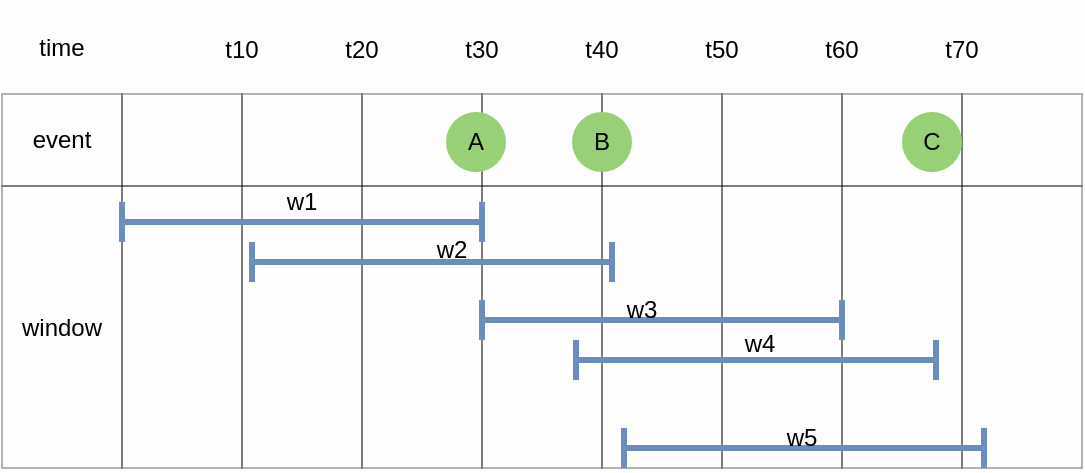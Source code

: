 <mxfile version="24.2.1" type="github">
  <diagram name="페이지-1" id="zxHo8dAMRIaKnlPVU3Zw">
    <mxGraphModel dx="1528" dy="977" grid="1" gridSize="10" guides="1" tooltips="1" connect="1" arrows="1" fold="1" page="1" pageScale="1" pageWidth="1169" pageHeight="827" math="0" shadow="0">
      <root>
        <mxCell id="0" />
        <mxCell id="1" parent="0" />
        <mxCell id="qYvuUMzlHFwhiG2a9g9f-66" value="" style="childLayout=tableLayout;recursiveResize=0;shadow=0;fillColor=#f5f5f5;strokeColor=none;opacity=10;fontColor=#333333;" parent="1" vertex="1">
          <mxGeometry x="190" y="360" width="540" height="234" as="geometry" />
        </mxCell>
        <mxCell id="qYvuUMzlHFwhiG2a9g9f-67" value="" style="shape=tableRow;horizontal=0;startSize=0;swimlaneHead=0;swimlaneBody=0;top=0;left=0;bottom=0;right=0;dropTarget=0;collapsible=0;recursiveResize=0;expand=0;fontStyle=0;fillColor=none;strokeColor=inherit;opacity=0;" parent="qYvuUMzlHFwhiG2a9g9f-66" vertex="1">
          <mxGeometry width="540" height="47" as="geometry" />
        </mxCell>
        <mxCell id="qYvuUMzlHFwhiG2a9g9f-68" value="time" style="connectable=0;recursiveResize=0;strokeColor=inherit;fillColor=none;align=center;whiteSpace=wrap;html=1;opacity=30;" parent="qYvuUMzlHFwhiG2a9g9f-67" vertex="1">
          <mxGeometry width="60" height="47" as="geometry">
            <mxRectangle width="60" height="47" as="alternateBounds" />
          </mxGeometry>
        </mxCell>
        <mxCell id="qYvuUMzlHFwhiG2a9g9f-69" value="" style="connectable=0;recursiveResize=0;strokeColor=inherit;fillColor=none;align=center;whiteSpace=wrap;html=1;opacity=30;" parent="qYvuUMzlHFwhiG2a9g9f-67" vertex="1">
          <mxGeometry x="60" width="60" height="47" as="geometry">
            <mxRectangle width="60" height="47" as="alternateBounds" />
          </mxGeometry>
        </mxCell>
        <mxCell id="qYvuUMzlHFwhiG2a9g9f-70" value="" style="connectable=0;recursiveResize=0;strokeColor=inherit;fillColor=none;align=center;whiteSpace=wrap;html=1;opacity=30;" parent="qYvuUMzlHFwhiG2a9g9f-67" vertex="1">
          <mxGeometry x="120" width="60" height="47" as="geometry">
            <mxRectangle width="60" height="47" as="alternateBounds" />
          </mxGeometry>
        </mxCell>
        <mxCell id="qYvuUMzlHFwhiG2a9g9f-79" style="connectable=0;recursiveResize=0;strokeColor=inherit;fillColor=none;align=center;whiteSpace=wrap;html=1;opacity=30;" parent="qYvuUMzlHFwhiG2a9g9f-67" vertex="1">
          <mxGeometry x="180" width="60" height="47" as="geometry">
            <mxRectangle width="60" height="47" as="alternateBounds" />
          </mxGeometry>
        </mxCell>
        <mxCell id="qYvuUMzlHFwhiG2a9g9f-82" style="connectable=0;recursiveResize=0;strokeColor=inherit;fillColor=none;align=center;whiteSpace=wrap;html=1;opacity=30;" parent="qYvuUMzlHFwhiG2a9g9f-67" vertex="1">
          <mxGeometry x="240" width="60" height="47" as="geometry">
            <mxRectangle width="60" height="47" as="alternateBounds" />
          </mxGeometry>
        </mxCell>
        <mxCell id="qYvuUMzlHFwhiG2a9g9f-85" style="connectable=0;recursiveResize=0;strokeColor=inherit;fillColor=none;align=center;whiteSpace=wrap;html=1;opacity=30;" parent="qYvuUMzlHFwhiG2a9g9f-67" vertex="1">
          <mxGeometry x="300" width="60" height="47" as="geometry">
            <mxRectangle width="60" height="47" as="alternateBounds" />
          </mxGeometry>
        </mxCell>
        <mxCell id="qYvuUMzlHFwhiG2a9g9f-88" style="connectable=0;recursiveResize=0;strokeColor=inherit;fillColor=none;align=center;whiteSpace=wrap;html=1;opacity=30;" parent="qYvuUMzlHFwhiG2a9g9f-67" vertex="1">
          <mxGeometry x="360" width="60" height="47" as="geometry">
            <mxRectangle width="60" height="47" as="alternateBounds" />
          </mxGeometry>
        </mxCell>
        <mxCell id="qYvuUMzlHFwhiG2a9g9f-91" style="connectable=0;recursiveResize=0;strokeColor=inherit;fillColor=none;align=center;whiteSpace=wrap;html=1;opacity=30;" parent="qYvuUMzlHFwhiG2a9g9f-67" vertex="1">
          <mxGeometry x="420" width="60" height="47" as="geometry">
            <mxRectangle width="60" height="47" as="alternateBounds" />
          </mxGeometry>
        </mxCell>
        <mxCell id="qYvuUMzlHFwhiG2a9g9f-134" style="connectable=0;recursiveResize=0;strokeColor=inherit;fillColor=none;align=center;whiteSpace=wrap;html=1;opacity=30;" parent="qYvuUMzlHFwhiG2a9g9f-67" vertex="1">
          <mxGeometry x="480" width="60" height="47" as="geometry">
            <mxRectangle width="60" height="47" as="alternateBounds" />
          </mxGeometry>
        </mxCell>
        <mxCell id="qYvuUMzlHFwhiG2a9g9f-71" style="shape=tableRow;horizontal=0;startSize=0;swimlaneHead=0;swimlaneBody=0;top=0;left=0;bottom=0;right=0;dropTarget=0;collapsible=0;recursiveResize=0;expand=0;fontStyle=0;fillColor=none;strokeColor=default;opacity=30;" parent="qYvuUMzlHFwhiG2a9g9f-66" vertex="1">
          <mxGeometry y="47" width="540" height="46" as="geometry" />
        </mxCell>
        <mxCell id="qYvuUMzlHFwhiG2a9g9f-72" value="event" style="connectable=0;recursiveResize=0;strokeColor=inherit;fillColor=none;align=center;whiteSpace=wrap;html=1;opacity=30;" parent="qYvuUMzlHFwhiG2a9g9f-71" vertex="1">
          <mxGeometry width="60" height="46" as="geometry">
            <mxRectangle width="60" height="46" as="alternateBounds" />
          </mxGeometry>
        </mxCell>
        <mxCell id="qYvuUMzlHFwhiG2a9g9f-73" value="" style="connectable=0;recursiveResize=0;strokeColor=default;fillColor=none;align=center;whiteSpace=wrap;html=1;opacity=30;" parent="qYvuUMzlHFwhiG2a9g9f-71" vertex="1">
          <mxGeometry x="60" width="60" height="46" as="geometry">
            <mxRectangle width="60" height="46" as="alternateBounds" />
          </mxGeometry>
        </mxCell>
        <mxCell id="qYvuUMzlHFwhiG2a9g9f-74" value="" style="connectable=0;recursiveResize=0;strokeColor=default;fillColor=none;align=center;whiteSpace=wrap;html=1;opacity=30;" parent="qYvuUMzlHFwhiG2a9g9f-71" vertex="1">
          <mxGeometry x="120" width="60" height="46" as="geometry">
            <mxRectangle width="60" height="46" as="alternateBounds" />
          </mxGeometry>
        </mxCell>
        <mxCell id="qYvuUMzlHFwhiG2a9g9f-80" style="connectable=0;recursiveResize=0;strokeColor=default;fillColor=none;align=center;whiteSpace=wrap;html=1;opacity=30;" parent="qYvuUMzlHFwhiG2a9g9f-71" vertex="1">
          <mxGeometry x="180" width="60" height="46" as="geometry">
            <mxRectangle width="60" height="46" as="alternateBounds" />
          </mxGeometry>
        </mxCell>
        <mxCell id="qYvuUMzlHFwhiG2a9g9f-83" style="connectable=0;recursiveResize=0;strokeColor=default;fillColor=none;align=center;whiteSpace=wrap;html=1;opacity=30;" parent="qYvuUMzlHFwhiG2a9g9f-71" vertex="1">
          <mxGeometry x="240" width="60" height="46" as="geometry">
            <mxRectangle width="60" height="46" as="alternateBounds" />
          </mxGeometry>
        </mxCell>
        <mxCell id="qYvuUMzlHFwhiG2a9g9f-86" style="connectable=0;recursiveResize=0;strokeColor=default;fillColor=none;align=center;whiteSpace=wrap;html=1;opacity=30;" parent="qYvuUMzlHFwhiG2a9g9f-71" vertex="1">
          <mxGeometry x="300" width="60" height="46" as="geometry">
            <mxRectangle width="60" height="46" as="alternateBounds" />
          </mxGeometry>
        </mxCell>
        <mxCell id="qYvuUMzlHFwhiG2a9g9f-89" style="connectable=0;recursiveResize=0;strokeColor=default;fillColor=none;align=center;whiteSpace=wrap;html=1;opacity=30;" parent="qYvuUMzlHFwhiG2a9g9f-71" vertex="1">
          <mxGeometry x="360" width="60" height="46" as="geometry">
            <mxRectangle width="60" height="46" as="alternateBounds" />
          </mxGeometry>
        </mxCell>
        <mxCell id="qYvuUMzlHFwhiG2a9g9f-92" style="connectable=0;recursiveResize=0;strokeColor=default;fillColor=none;align=center;whiteSpace=wrap;html=1;opacity=30;" parent="qYvuUMzlHFwhiG2a9g9f-71" vertex="1">
          <mxGeometry x="420" width="60" height="46" as="geometry">
            <mxRectangle width="60" height="46" as="alternateBounds" />
          </mxGeometry>
        </mxCell>
        <mxCell id="qYvuUMzlHFwhiG2a9g9f-135" style="connectable=0;recursiveResize=0;strokeColor=default;fillColor=none;align=center;whiteSpace=wrap;html=1;opacity=30;" parent="qYvuUMzlHFwhiG2a9g9f-71" vertex="1">
          <mxGeometry x="480" width="60" height="46" as="geometry">
            <mxRectangle width="60" height="46" as="alternateBounds" />
          </mxGeometry>
        </mxCell>
        <mxCell id="qYvuUMzlHFwhiG2a9g9f-75" style="shape=tableRow;horizontal=0;startSize=0;swimlaneHead=0;swimlaneBody=0;top=0;left=0;bottom=0;right=0;dropTarget=0;collapsible=0;recursiveResize=0;expand=0;fontStyle=0;fillColor=none;strokeColor=default;opacity=30;" parent="qYvuUMzlHFwhiG2a9g9f-66" vertex="1">
          <mxGeometry y="93" width="540" height="47" as="geometry" />
        </mxCell>
        <mxCell id="qYvuUMzlHFwhiG2a9g9f-76" value="window" style="connectable=0;recursiveResize=0;strokeColor=inherit;fillColor=none;align=center;whiteSpace=wrap;html=1;opacity=30;rowspan=3;colspan=1;" parent="qYvuUMzlHFwhiG2a9g9f-75" vertex="1">
          <mxGeometry width="60" height="141" as="geometry">
            <mxRectangle width="60" height="47" as="alternateBounds" />
          </mxGeometry>
        </mxCell>
        <mxCell id="qYvuUMzlHFwhiG2a9g9f-77" value="" style="connectable=0;recursiveResize=0;strokeColor=default;fillColor=none;align=center;whiteSpace=wrap;html=1;opacity=30;rowspan=3;colspan=1;" parent="qYvuUMzlHFwhiG2a9g9f-75" vertex="1">
          <mxGeometry x="60" width="60" height="141" as="geometry">
            <mxRectangle width="60" height="47" as="alternateBounds" />
          </mxGeometry>
        </mxCell>
        <mxCell id="qYvuUMzlHFwhiG2a9g9f-78" value="" style="connectable=0;recursiveResize=0;strokeColor=default;fillColor=none;align=center;whiteSpace=wrap;html=1;opacity=30;rowspan=3;colspan=1;" parent="qYvuUMzlHFwhiG2a9g9f-75" vertex="1">
          <mxGeometry x="120" width="60" height="141" as="geometry">
            <mxRectangle width="60" height="47" as="alternateBounds" />
          </mxGeometry>
        </mxCell>
        <mxCell id="qYvuUMzlHFwhiG2a9g9f-81" style="connectable=0;recursiveResize=0;strokeColor=default;fillColor=none;align=center;whiteSpace=wrap;html=1;opacity=30;rowspan=3;colspan=1;" parent="qYvuUMzlHFwhiG2a9g9f-75" vertex="1">
          <mxGeometry x="180" width="60" height="141" as="geometry">
            <mxRectangle width="60" height="47" as="alternateBounds" />
          </mxGeometry>
        </mxCell>
        <mxCell id="qYvuUMzlHFwhiG2a9g9f-84" style="connectable=0;recursiveResize=0;strokeColor=default;fillColor=none;align=center;whiteSpace=wrap;html=1;opacity=30;rowspan=3;colspan=1;" parent="qYvuUMzlHFwhiG2a9g9f-75" vertex="1">
          <mxGeometry x="240" width="60" height="141" as="geometry">
            <mxRectangle width="60" height="47" as="alternateBounds" />
          </mxGeometry>
        </mxCell>
        <mxCell id="qYvuUMzlHFwhiG2a9g9f-87" style="connectable=0;recursiveResize=0;strokeColor=default;fillColor=none;align=center;whiteSpace=wrap;html=1;opacity=30;rowspan=3;colspan=1;" parent="qYvuUMzlHFwhiG2a9g9f-75" vertex="1">
          <mxGeometry x="300" width="60" height="141" as="geometry">
            <mxRectangle width="60" height="47" as="alternateBounds" />
          </mxGeometry>
        </mxCell>
        <mxCell id="qYvuUMzlHFwhiG2a9g9f-90" style="connectable=0;recursiveResize=0;strokeColor=default;fillColor=none;align=center;whiteSpace=wrap;html=1;opacity=30;rowspan=3;colspan=1;" parent="qYvuUMzlHFwhiG2a9g9f-75" vertex="1">
          <mxGeometry x="360" width="60" height="141" as="geometry">
            <mxRectangle width="60" height="47" as="alternateBounds" />
          </mxGeometry>
        </mxCell>
        <mxCell id="qYvuUMzlHFwhiG2a9g9f-93" style="connectable=0;recursiveResize=0;strokeColor=default;fillColor=none;align=center;whiteSpace=wrap;html=1;opacity=30;rowspan=3;colspan=1;" parent="qYvuUMzlHFwhiG2a9g9f-75" vertex="1">
          <mxGeometry x="420" width="60" height="141" as="geometry">
            <mxRectangle width="60" height="47" as="alternateBounds" />
          </mxGeometry>
        </mxCell>
        <mxCell id="qYvuUMzlHFwhiG2a9g9f-136" style="connectable=0;recursiveResize=0;strokeColor=default;fillColor=none;align=center;whiteSpace=wrap;html=1;opacity=30;rowspan=3;colspan=1;" parent="qYvuUMzlHFwhiG2a9g9f-75" vertex="1">
          <mxGeometry x="480" width="60" height="141" as="geometry">
            <mxRectangle width="60" height="47" as="alternateBounds" />
          </mxGeometry>
        </mxCell>
        <mxCell id="qYvuUMzlHFwhiG2a9g9f-111" style="shape=tableRow;horizontal=0;startSize=0;swimlaneHead=0;swimlaneBody=0;top=0;left=0;bottom=0;right=0;dropTarget=0;collapsible=0;recursiveResize=0;expand=0;fontStyle=0;fillColor=none;strokeColor=default;opacity=30;" parent="qYvuUMzlHFwhiG2a9g9f-66" vertex="1">
          <mxGeometry y="140" width="540" height="47" as="geometry" />
        </mxCell>
        <mxCell id="qYvuUMzlHFwhiG2a9g9f-112" style="connectable=0;recursiveResize=0;strokeColor=inherit;fillColor=none;align=center;whiteSpace=wrap;html=1;opacity=30;" parent="qYvuUMzlHFwhiG2a9g9f-111" vertex="1" visible="0">
          <mxGeometry width="60" height="47" as="geometry">
            <mxRectangle width="60" height="47" as="alternateBounds" />
          </mxGeometry>
        </mxCell>
        <mxCell id="qYvuUMzlHFwhiG2a9g9f-113" style="connectable=0;recursiveResize=0;strokeColor=default;fillColor=none;align=center;whiteSpace=wrap;html=1;opacity=30;" parent="qYvuUMzlHFwhiG2a9g9f-111" vertex="1" visible="0">
          <mxGeometry x="60" width="60" height="47" as="geometry">
            <mxRectangle width="60" height="47" as="alternateBounds" />
          </mxGeometry>
        </mxCell>
        <mxCell id="qYvuUMzlHFwhiG2a9g9f-114" style="connectable=0;recursiveResize=0;strokeColor=default;fillColor=none;align=center;whiteSpace=wrap;html=1;opacity=30;" parent="qYvuUMzlHFwhiG2a9g9f-111" vertex="1" visible="0">
          <mxGeometry x="120" width="60" height="47" as="geometry">
            <mxRectangle width="60" height="47" as="alternateBounds" />
          </mxGeometry>
        </mxCell>
        <mxCell id="qYvuUMzlHFwhiG2a9g9f-115" style="connectable=0;recursiveResize=0;strokeColor=default;fillColor=none;align=center;whiteSpace=wrap;html=1;opacity=30;" parent="qYvuUMzlHFwhiG2a9g9f-111" vertex="1" visible="0">
          <mxGeometry x="180" width="60" height="47" as="geometry">
            <mxRectangle width="60" height="47" as="alternateBounds" />
          </mxGeometry>
        </mxCell>
        <mxCell id="qYvuUMzlHFwhiG2a9g9f-116" style="connectable=0;recursiveResize=0;strokeColor=default;fillColor=none;align=center;whiteSpace=wrap;html=1;opacity=30;" parent="qYvuUMzlHFwhiG2a9g9f-111" vertex="1" visible="0">
          <mxGeometry x="240" width="60" height="47" as="geometry">
            <mxRectangle width="60" height="47" as="alternateBounds" />
          </mxGeometry>
        </mxCell>
        <mxCell id="qYvuUMzlHFwhiG2a9g9f-117" style="connectable=0;recursiveResize=0;strokeColor=default;fillColor=none;align=center;whiteSpace=wrap;html=1;opacity=30;" parent="qYvuUMzlHFwhiG2a9g9f-111" vertex="1" visible="0">
          <mxGeometry x="300" width="60" height="47" as="geometry">
            <mxRectangle width="60" height="47" as="alternateBounds" />
          </mxGeometry>
        </mxCell>
        <mxCell id="qYvuUMzlHFwhiG2a9g9f-118" style="connectable=0;recursiveResize=0;strokeColor=default;fillColor=none;align=center;whiteSpace=wrap;html=1;opacity=30;" parent="qYvuUMzlHFwhiG2a9g9f-111" vertex="1" visible="0">
          <mxGeometry x="360" width="60" height="47" as="geometry">
            <mxRectangle width="60" height="47" as="alternateBounds" />
          </mxGeometry>
        </mxCell>
        <mxCell id="qYvuUMzlHFwhiG2a9g9f-119" style="connectable=0;recursiveResize=0;strokeColor=default;fillColor=none;align=center;whiteSpace=wrap;html=1;opacity=30;" parent="qYvuUMzlHFwhiG2a9g9f-111" vertex="1" visible="0">
          <mxGeometry x="420" width="60" height="47" as="geometry">
            <mxRectangle width="60" height="47" as="alternateBounds" />
          </mxGeometry>
        </mxCell>
        <mxCell id="qYvuUMzlHFwhiG2a9g9f-137" style="connectable=0;recursiveResize=0;strokeColor=default;fillColor=none;align=center;whiteSpace=wrap;html=1;opacity=30;" parent="qYvuUMzlHFwhiG2a9g9f-111" vertex="1" visible="0">
          <mxGeometry x="480" width="60" height="47" as="geometry">
            <mxRectangle width="60" height="47" as="alternateBounds" />
          </mxGeometry>
        </mxCell>
        <mxCell id="qYvuUMzlHFwhiG2a9g9f-124" style="shape=tableRow;horizontal=0;startSize=0;swimlaneHead=0;swimlaneBody=0;top=0;left=0;bottom=0;right=0;dropTarget=0;collapsible=0;recursiveResize=0;expand=0;fontStyle=0;fillColor=none;strokeColor=default;opacity=30;" parent="qYvuUMzlHFwhiG2a9g9f-66" vertex="1">
          <mxGeometry y="187" width="540" height="47" as="geometry" />
        </mxCell>
        <mxCell id="qYvuUMzlHFwhiG2a9g9f-125" style="connectable=0;recursiveResize=0;strokeColor=inherit;fillColor=none;align=center;whiteSpace=wrap;html=1;opacity=30;" parent="qYvuUMzlHFwhiG2a9g9f-124" vertex="1" visible="0">
          <mxGeometry width="60" height="47" as="geometry">
            <mxRectangle width="60" height="47" as="alternateBounds" />
          </mxGeometry>
        </mxCell>
        <mxCell id="qYvuUMzlHFwhiG2a9g9f-126" style="connectable=0;recursiveResize=0;strokeColor=default;fillColor=none;align=center;whiteSpace=wrap;html=1;opacity=30;" parent="qYvuUMzlHFwhiG2a9g9f-124" vertex="1" visible="0">
          <mxGeometry x="60" width="60" height="47" as="geometry">
            <mxRectangle width="60" height="47" as="alternateBounds" />
          </mxGeometry>
        </mxCell>
        <mxCell id="qYvuUMzlHFwhiG2a9g9f-127" style="connectable=0;recursiveResize=0;strokeColor=default;fillColor=none;align=center;whiteSpace=wrap;html=1;opacity=30;" parent="qYvuUMzlHFwhiG2a9g9f-124" vertex="1" visible="0">
          <mxGeometry x="120" width="60" height="47" as="geometry">
            <mxRectangle width="60" height="47" as="alternateBounds" />
          </mxGeometry>
        </mxCell>
        <mxCell id="qYvuUMzlHFwhiG2a9g9f-128" style="connectable=0;recursiveResize=0;strokeColor=default;fillColor=none;align=center;whiteSpace=wrap;html=1;opacity=30;" parent="qYvuUMzlHFwhiG2a9g9f-124" vertex="1" visible="0">
          <mxGeometry x="180" width="60" height="47" as="geometry">
            <mxRectangle width="60" height="47" as="alternateBounds" />
          </mxGeometry>
        </mxCell>
        <mxCell id="qYvuUMzlHFwhiG2a9g9f-129" style="connectable=0;recursiveResize=0;strokeColor=default;fillColor=none;align=center;whiteSpace=wrap;html=1;opacity=30;" parent="qYvuUMzlHFwhiG2a9g9f-124" vertex="1" visible="0">
          <mxGeometry x="240" width="60" height="47" as="geometry">
            <mxRectangle width="60" height="47" as="alternateBounds" />
          </mxGeometry>
        </mxCell>
        <mxCell id="qYvuUMzlHFwhiG2a9g9f-130" style="connectable=0;recursiveResize=0;strokeColor=default;fillColor=none;align=center;whiteSpace=wrap;html=1;opacity=30;" parent="qYvuUMzlHFwhiG2a9g9f-124" vertex="1" visible="0">
          <mxGeometry x="300" width="60" height="47" as="geometry">
            <mxRectangle width="60" height="47" as="alternateBounds" />
          </mxGeometry>
        </mxCell>
        <mxCell id="qYvuUMzlHFwhiG2a9g9f-131" style="connectable=0;recursiveResize=0;strokeColor=default;fillColor=none;align=center;whiteSpace=wrap;html=1;opacity=30;" parent="qYvuUMzlHFwhiG2a9g9f-124" vertex="1" visible="0">
          <mxGeometry x="360" width="60" height="47" as="geometry">
            <mxRectangle width="60" height="47" as="alternateBounds" />
          </mxGeometry>
        </mxCell>
        <mxCell id="qYvuUMzlHFwhiG2a9g9f-132" style="connectable=0;recursiveResize=0;strokeColor=default;fillColor=none;align=center;whiteSpace=wrap;html=1;opacity=30;" parent="qYvuUMzlHFwhiG2a9g9f-124" vertex="1" visible="0">
          <mxGeometry x="420" width="60" height="47" as="geometry">
            <mxRectangle width="60" height="47" as="alternateBounds" />
          </mxGeometry>
        </mxCell>
        <mxCell id="qYvuUMzlHFwhiG2a9g9f-138" style="connectable=0;recursiveResize=0;strokeColor=default;fillColor=none;align=center;whiteSpace=wrap;html=1;opacity=30;" parent="qYvuUMzlHFwhiG2a9g9f-124" vertex="1" visible="0">
          <mxGeometry x="480" width="60" height="47" as="geometry">
            <mxRectangle width="60" height="47" as="alternateBounds" />
          </mxGeometry>
        </mxCell>
        <mxCell id="qYvuUMzlHFwhiG2a9g9f-97" value="t10" style="text;html=1;align=center;verticalAlign=middle;whiteSpace=wrap;rounded=0;opacity=30;strokeColor=none;" parent="1" vertex="1">
          <mxGeometry x="280" y="370" width="60" height="30" as="geometry" />
        </mxCell>
        <mxCell id="qYvuUMzlHFwhiG2a9g9f-98" value="t20" style="text;html=1;align=center;verticalAlign=middle;whiteSpace=wrap;rounded=0;opacity=30;strokeColor=none;" parent="1" vertex="1">
          <mxGeometry x="340" y="370" width="60" height="30" as="geometry" />
        </mxCell>
        <mxCell id="qYvuUMzlHFwhiG2a9g9f-99" value="t30" style="text;html=1;align=center;verticalAlign=middle;whiteSpace=wrap;rounded=0;opacity=30;strokeColor=none;" parent="1" vertex="1">
          <mxGeometry x="400" y="370" width="60" height="30" as="geometry" />
        </mxCell>
        <mxCell id="qYvuUMzlHFwhiG2a9g9f-100" value="t40" style="text;html=1;align=center;verticalAlign=middle;whiteSpace=wrap;rounded=0;opacity=30;strokeColor=none;" parent="1" vertex="1">
          <mxGeometry x="460" y="370" width="60" height="30" as="geometry" />
        </mxCell>
        <mxCell id="qYvuUMzlHFwhiG2a9g9f-101" value="t50" style="text;html=1;align=center;verticalAlign=middle;whiteSpace=wrap;rounded=0;opacity=30;strokeColor=none;" parent="1" vertex="1">
          <mxGeometry x="520" y="370" width="60" height="30" as="geometry" />
        </mxCell>
        <mxCell id="qYvuUMzlHFwhiG2a9g9f-102" value="t60" style="text;html=1;align=center;verticalAlign=middle;whiteSpace=wrap;rounded=0;opacity=30;strokeColor=none;" parent="1" vertex="1">
          <mxGeometry x="580" y="370" width="60" height="30" as="geometry" />
        </mxCell>
        <mxCell id="qYvuUMzlHFwhiG2a9g9f-104" value="A" style="ellipse;whiteSpace=wrap;html=1;fillColor=#97D077;strokeColor=none;" parent="1" vertex="1">
          <mxGeometry x="412" y="416" width="30" height="30" as="geometry" />
        </mxCell>
        <mxCell id="qYvuUMzlHFwhiG2a9g9f-105" value="B" style="ellipse;whiteSpace=wrap;html=1;fillColor=#97D077;strokeColor=none;" parent="1" vertex="1">
          <mxGeometry x="475" y="416" width="30" height="30" as="geometry" />
        </mxCell>
        <mxCell id="qYvuUMzlHFwhiG2a9g9f-106" value="C" style="ellipse;whiteSpace=wrap;html=1;fillColor=#97D077;strokeColor=none;" parent="1" vertex="1">
          <mxGeometry x="640" y="416" width="30" height="30" as="geometry" />
        </mxCell>
        <mxCell id="qYvuUMzlHFwhiG2a9g9f-107" value="" style="shape=crossbar;whiteSpace=wrap;html=1;rounded=1;strokeWidth=3;fillColor=#dae8fc;strokeColor=#6c8ebf;" parent="1" vertex="1">
          <mxGeometry x="250" y="461" width="180" height="20" as="geometry" />
        </mxCell>
        <mxCell id="qYvuUMzlHFwhiG2a9g9f-108" value="w1" style="text;html=1;align=center;verticalAlign=middle;whiteSpace=wrap;rounded=0;" parent="1" vertex="1">
          <mxGeometry x="310" y="446" width="60" height="30" as="geometry" />
        </mxCell>
        <mxCell id="qYvuUMzlHFwhiG2a9g9f-109" value="" style="shape=crossbar;whiteSpace=wrap;html=1;rounded=1;strokeWidth=3;fillColor=#dae8fc;strokeColor=#6c8ebf;" parent="1" vertex="1">
          <mxGeometry x="315" y="481" width="180" height="20" as="geometry" />
        </mxCell>
        <mxCell id="qYvuUMzlHFwhiG2a9g9f-110" value="w2" style="text;html=1;align=center;verticalAlign=middle;whiteSpace=wrap;rounded=0;" parent="1" vertex="1">
          <mxGeometry x="385" y="470" width="60" height="30" as="geometry" />
        </mxCell>
        <mxCell id="qYvuUMzlHFwhiG2a9g9f-120" value="" style="shape=crossbar;whiteSpace=wrap;html=1;rounded=1;strokeWidth=3;fillColor=#dae8fc;strokeColor=#6c8ebf;" parent="1" vertex="1">
          <mxGeometry x="430" y="510" width="180" height="20" as="geometry" />
        </mxCell>
        <mxCell id="qYvuUMzlHFwhiG2a9g9f-121" value="w3" style="text;html=1;align=center;verticalAlign=middle;whiteSpace=wrap;rounded=0;" parent="1" vertex="1">
          <mxGeometry x="480" y="500" width="60" height="30" as="geometry" />
        </mxCell>
        <mxCell id="qYvuUMzlHFwhiG2a9g9f-122" value="" style="shape=crossbar;whiteSpace=wrap;html=1;rounded=1;strokeWidth=3;fillColor=#dae8fc;strokeColor=#6c8ebf;" parent="1" vertex="1">
          <mxGeometry x="477" y="530" width="180" height="20" as="geometry" />
        </mxCell>
        <mxCell id="qYvuUMzlHFwhiG2a9g9f-123" value="w4" style="text;html=1;align=center;verticalAlign=middle;whiteSpace=wrap;rounded=0;" parent="1" vertex="1">
          <mxGeometry x="539" y="517" width="60" height="30" as="geometry" />
        </mxCell>
        <mxCell id="qYvuUMzlHFwhiG2a9g9f-133" value="" style="shape=crossbar;whiteSpace=wrap;html=1;rounded=1;strokeWidth=3;fillColor=#dae8fc;strokeColor=#6c8ebf;" parent="1" vertex="1">
          <mxGeometry x="501" y="574" width="180" height="20" as="geometry" />
        </mxCell>
        <mxCell id="qYvuUMzlHFwhiG2a9g9f-144" value="w5" style="text;html=1;align=center;verticalAlign=middle;whiteSpace=wrap;rounded=0;" parent="1" vertex="1">
          <mxGeometry x="560" y="564" width="60" height="30" as="geometry" />
        </mxCell>
        <mxCell id="qYvuUMzlHFwhiG2a9g9f-145" value="t70" style="text;html=1;align=center;verticalAlign=middle;whiteSpace=wrap;rounded=0;opacity=30;strokeColor=none;" parent="1" vertex="1">
          <mxGeometry x="640" y="370" width="60" height="30" as="geometry" />
        </mxCell>
      </root>
    </mxGraphModel>
  </diagram>
</mxfile>
